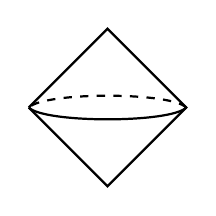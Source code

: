 \begin{tikzpicture}[scale = 0.2, thick]
	\draw (5, 0) .. controls (4, -1) and (-4, -1) .. (-5, 0);
	\draw [dashed] (5, 0) .. controls (4, 1) and (-4, 1) .. (-5, 0);
	% \draw [dashed] (5, 0) arc [start angle = 0, delta angle = 180, x radius = 5.0cm, y radius = 1.0cm];
	\draw (-5, 0) -- (0, 5) -- (5, 0) -- (0, -5) -- (-5, 0);
\end{tikzpicture}